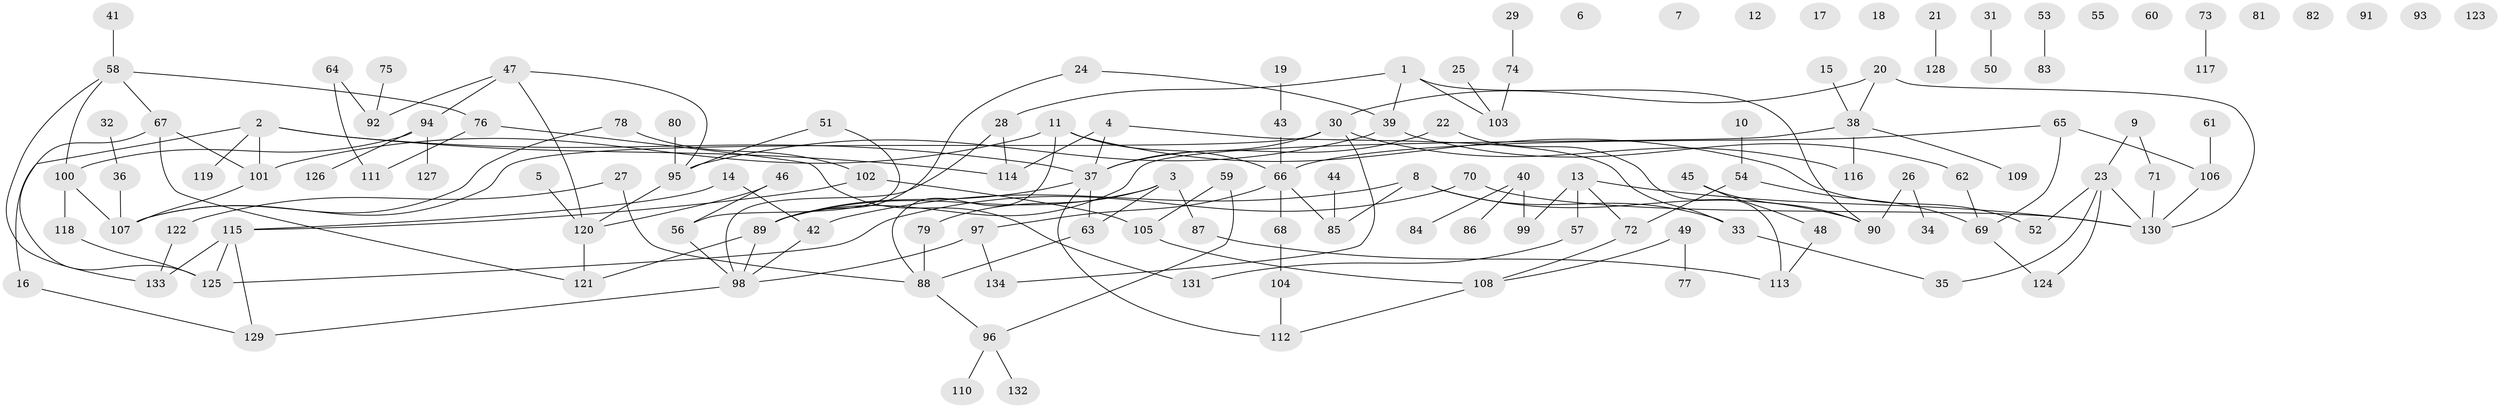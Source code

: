 // Generated by graph-tools (version 1.1) at 2025/49/03/09/25 03:49:15]
// undirected, 134 vertices, 161 edges
graph export_dot {
graph [start="1"]
  node [color=gray90,style=filled];
  1;
  2;
  3;
  4;
  5;
  6;
  7;
  8;
  9;
  10;
  11;
  12;
  13;
  14;
  15;
  16;
  17;
  18;
  19;
  20;
  21;
  22;
  23;
  24;
  25;
  26;
  27;
  28;
  29;
  30;
  31;
  32;
  33;
  34;
  35;
  36;
  37;
  38;
  39;
  40;
  41;
  42;
  43;
  44;
  45;
  46;
  47;
  48;
  49;
  50;
  51;
  52;
  53;
  54;
  55;
  56;
  57;
  58;
  59;
  60;
  61;
  62;
  63;
  64;
  65;
  66;
  67;
  68;
  69;
  70;
  71;
  72;
  73;
  74;
  75;
  76;
  77;
  78;
  79;
  80;
  81;
  82;
  83;
  84;
  85;
  86;
  87;
  88;
  89;
  90;
  91;
  92;
  93;
  94;
  95;
  96;
  97;
  98;
  99;
  100;
  101;
  102;
  103;
  104;
  105;
  106;
  107;
  108;
  109;
  110;
  111;
  112;
  113;
  114;
  115;
  116;
  117;
  118;
  119;
  120;
  121;
  122;
  123;
  124;
  125;
  126;
  127;
  128;
  129;
  130;
  131;
  132;
  133;
  134;
  1 -- 28;
  1 -- 39;
  1 -- 90;
  1 -- 103;
  2 -- 16;
  2 -- 37;
  2 -- 101;
  2 -- 114;
  2 -- 119;
  3 -- 63;
  3 -- 79;
  3 -- 87;
  3 -- 89;
  4 -- 33;
  4 -- 37;
  4 -- 114;
  5 -- 120;
  8 -- 33;
  8 -- 42;
  8 -- 85;
  8 -- 90;
  9 -- 23;
  9 -- 71;
  10 -- 54;
  11 -- 52;
  11 -- 66;
  11 -- 88;
  11 -- 101;
  13 -- 57;
  13 -- 72;
  13 -- 99;
  13 -- 130;
  14 -- 42;
  14 -- 115;
  15 -- 38;
  16 -- 129;
  19 -- 43;
  20 -- 30;
  20 -- 38;
  20 -- 130;
  21 -- 128;
  22 -- 37;
  22 -- 113;
  23 -- 35;
  23 -- 52;
  23 -- 124;
  23 -- 130;
  24 -- 39;
  24 -- 89;
  25 -- 103;
  26 -- 34;
  26 -- 90;
  27 -- 88;
  27 -- 122;
  28 -- 98;
  28 -- 114;
  29 -- 74;
  30 -- 37;
  30 -- 107;
  30 -- 116;
  30 -- 134;
  31 -- 50;
  32 -- 36;
  33 -- 35;
  36 -- 107;
  37 -- 63;
  37 -- 89;
  37 -- 112;
  38 -- 89;
  38 -- 109;
  38 -- 116;
  39 -- 62;
  39 -- 95;
  40 -- 84;
  40 -- 86;
  40 -- 99;
  41 -- 58;
  42 -- 98;
  43 -- 66;
  44 -- 85;
  45 -- 48;
  45 -- 90;
  46 -- 56;
  46 -- 120;
  47 -- 92;
  47 -- 94;
  47 -- 95;
  47 -- 120;
  48 -- 113;
  49 -- 77;
  49 -- 108;
  51 -- 56;
  51 -- 95;
  53 -- 83;
  54 -- 69;
  54 -- 72;
  56 -- 98;
  57 -- 131;
  58 -- 67;
  58 -- 76;
  58 -- 100;
  58 -- 133;
  59 -- 96;
  59 -- 105;
  61 -- 106;
  62 -- 69;
  63 -- 88;
  64 -- 92;
  64 -- 111;
  65 -- 66;
  65 -- 69;
  65 -- 106;
  66 -- 68;
  66 -- 85;
  66 -- 97;
  67 -- 101;
  67 -- 121;
  67 -- 125;
  68 -- 104;
  69 -- 124;
  70 -- 125;
  70 -- 130;
  71 -- 130;
  72 -- 108;
  73 -- 117;
  74 -- 103;
  75 -- 92;
  76 -- 111;
  76 -- 131;
  78 -- 102;
  78 -- 107;
  79 -- 88;
  80 -- 95;
  87 -- 113;
  88 -- 96;
  89 -- 98;
  89 -- 121;
  94 -- 100;
  94 -- 126;
  94 -- 127;
  95 -- 120;
  96 -- 110;
  96 -- 132;
  97 -- 98;
  97 -- 134;
  98 -- 129;
  100 -- 107;
  100 -- 118;
  101 -- 107;
  102 -- 105;
  102 -- 115;
  104 -- 112;
  105 -- 108;
  106 -- 130;
  108 -- 112;
  115 -- 125;
  115 -- 129;
  115 -- 133;
  118 -- 125;
  120 -- 121;
  122 -- 133;
}
